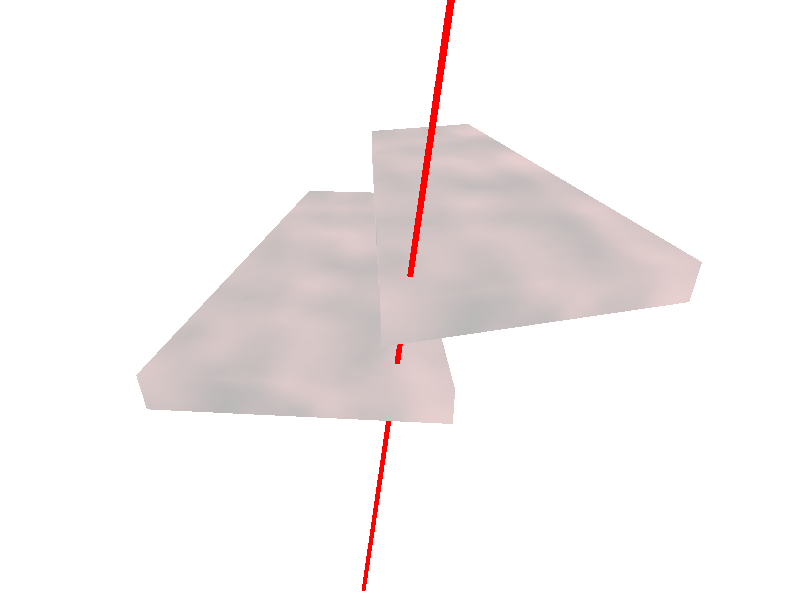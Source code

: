 #include "textures.inc"
#include "colors.inc"

background { color White }

cylinder {
   <0.0820763, 4.99663, 1.19011>, <1.10803, -3.63978, 1.06956>, 0.017933
   
   pigment {
      color rgb <1, 0, 0>
   }
   scale 1
   rotate <0, 0, 0>
   translate <0.0820763, 0.689219, 0.640121>
}

prism {
   linear_spline
   linear_sweep
   0, 0.3,
   5,
   <1.04163, 2.02026>, <0.5, -1>, <-0.5, -1>, <-1.01069, 2.02026>, <1.04163, 2.02026>

   texture { PinkAlabaster }
   scale 1
   rotate <0, 0, 0>
   translate <0, 0, 0>
}

prism {
   linear_spline
   linear_sweep
   0, 0.3,
   5,
   <1.04163, 2.02026>, <0.5, -1>, <-0.5, -1>, <-1.01069, 2.02026>, <1.04163, 2.02026>
   
   texture { PinkAlabaster }
   scale 1
   rotate y*17.2
   translate <0.959284, -0.668762, -0.142903>
}

camera {
   perspective
   location <1.58105, 2.17066, 4.7549>
   sky <0, 1, 0>
   direction <0, 0, 1>
   right <1.33333, 0, 0>
   up <0, 1, 0>
   look_at <0.820763, 0, 1.55945>
}

global_settings {
   assumed_gamma 1.5
   noise_generator 2
}

light_source {
   <3.5224, 1.6581, 2.5975>, rgb <1, 1, 1> shadowless
}
